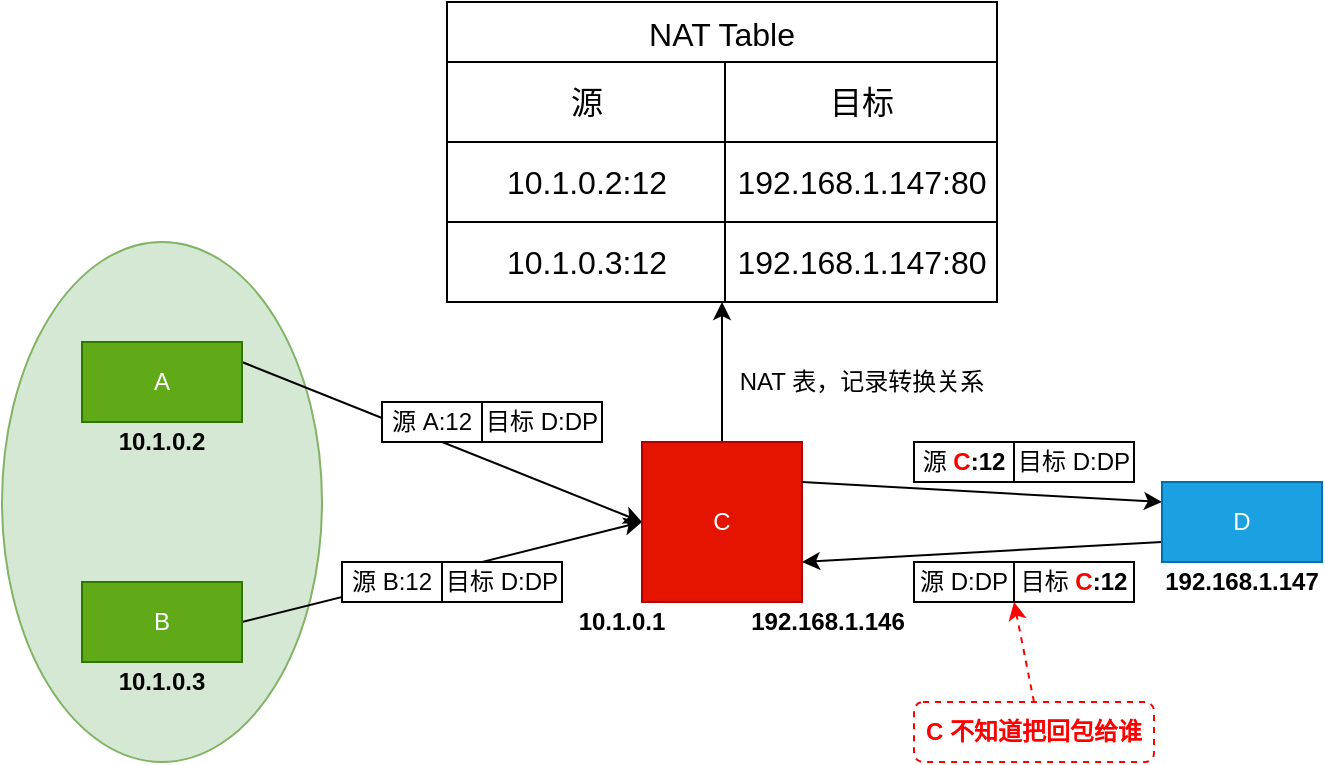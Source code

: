 <mxfile version="20.8.20" type="device"><diagram name="第 1 页" id="fhUu8j0UbEAFmrsgrQi3"><mxGraphModel dx="1259" dy="679" grid="1" gridSize="10" guides="1" tooltips="1" connect="1" arrows="1" fold="1" page="1" pageScale="1" pageWidth="827" pageHeight="1169" math="0" shadow="0"><root><mxCell id="0"/><mxCell id="1" parent="0"/><mxCell id="-54Gz4Fm3pz3N8Egt9zB-1" value="" style="ellipse;whiteSpace=wrap;html=1;fillColor=#d5e8d4;strokeColor=#82b366;" vertex="1" parent="1"><mxGeometry x="80" y="150" width="160" height="260" as="geometry"/></mxCell><mxCell id="-54Gz4Fm3pz3N8Egt9zB-2" style="rounded=0;orthogonalLoop=1;jettySize=auto;html=1;entryX=0;entryY=0.5;entryDx=0;entryDy=0;exitX=1;exitY=0.25;exitDx=0;exitDy=0;" edge="1" parent="1" source="-54Gz4Fm3pz3N8Egt9zB-3" target="-54Gz4Fm3pz3N8Egt9zB-7"><mxGeometry relative="1" as="geometry"><mxPoint x="210" y="210" as="sourcePoint"/><mxPoint x="370" y="290" as="targetPoint"/></mxGeometry></mxCell><mxCell id="-54Gz4Fm3pz3N8Egt9zB-3" value="A" style="rounded=0;whiteSpace=wrap;html=1;fillColor=#60a917;strokeColor=#2D7600;fontColor=#ffffff;" vertex="1" parent="1"><mxGeometry x="120" y="200" width="80" height="40" as="geometry"/></mxCell><mxCell id="-54Gz4Fm3pz3N8Egt9zB-32" style="rounded=0;orthogonalLoop=1;jettySize=auto;html=1;exitX=1;exitY=0.5;exitDx=0;exitDy=0;entryX=0;entryY=0.5;entryDx=0;entryDy=0;" edge="1" parent="1" source="-54Gz4Fm3pz3N8Egt9zB-4" target="-54Gz4Fm3pz3N8Egt9zB-7"><mxGeometry relative="1" as="geometry"/></mxCell><mxCell id="-54Gz4Fm3pz3N8Egt9zB-4" value="B" style="rounded=0;whiteSpace=wrap;html=1;fillColor=#60a917;strokeColor=#2D7600;fontColor=#ffffff;" vertex="1" parent="1"><mxGeometry x="120" y="320" width="80" height="40" as="geometry"/></mxCell><mxCell id="-54Gz4Fm3pz3N8Egt9zB-6" style="edgeStyle=none;rounded=0;orthogonalLoop=1;jettySize=auto;html=1;exitX=0.5;exitY=0;exitDx=0;exitDy=0;fontColor=#000000;" edge="1" parent="1" source="-54Gz4Fm3pz3N8Egt9zB-7" target="-54Gz4Fm3pz3N8Egt9zB-35"><mxGeometry relative="1" as="geometry"/></mxCell><mxCell id="-54Gz4Fm3pz3N8Egt9zB-7" value="C" style="rounded=0;whiteSpace=wrap;html=1;fillColor=#e51400;fontColor=#ffffff;strokeColor=#B20000;" vertex="1" parent="1"><mxGeometry x="400" y="250" width="80" height="80" as="geometry"/></mxCell><mxCell id="-54Gz4Fm3pz3N8Egt9zB-8" style="edgeStyle=none;rounded=0;orthogonalLoop=1;jettySize=auto;html=1;exitX=1;exitY=0.25;exitDx=0;exitDy=0;entryX=0;entryY=0.25;entryDx=0;entryDy=0;" edge="1" parent="1" source="-54Gz4Fm3pz3N8Egt9zB-7" target="-54Gz4Fm3pz3N8Egt9zB-10"><mxGeometry relative="1" as="geometry"><mxPoint x="510" y="290" as="sourcePoint"/></mxGeometry></mxCell><mxCell id="-54Gz4Fm3pz3N8Egt9zB-9" style="edgeStyle=none;rounded=0;orthogonalLoop=1;jettySize=auto;html=1;exitX=0;exitY=0.75;exitDx=0;exitDy=0;entryX=1;entryY=0.75;entryDx=0;entryDy=0;" edge="1" parent="1" source="-54Gz4Fm3pz3N8Egt9zB-10" target="-54Gz4Fm3pz3N8Egt9zB-7"><mxGeometry relative="1" as="geometry"/></mxCell><mxCell id="-54Gz4Fm3pz3N8Egt9zB-10" value="D" style="rounded=0;whiteSpace=wrap;html=1;fillColor=#1ba1e2;fontColor=#ffffff;strokeColor=#006EAF;" vertex="1" parent="1"><mxGeometry x="660" y="270" width="80" height="40" as="geometry"/></mxCell><mxCell id="-54Gz4Fm3pz3N8Egt9zB-11" value="10.1.0.1" style="text;html=1;strokeColor=none;fillColor=none;align=center;verticalAlign=middle;whiteSpace=wrap;rounded=0;fontStyle=1" vertex="1" parent="1"><mxGeometry x="360" y="330" width="60" height="20" as="geometry"/></mxCell><mxCell id="-54Gz4Fm3pz3N8Egt9zB-12" value="10.1.0.2" style="text;html=1;strokeColor=none;fillColor=none;align=center;verticalAlign=middle;whiteSpace=wrap;rounded=0;fontStyle=1" vertex="1" parent="1"><mxGeometry x="130" y="240" width="60" height="20" as="geometry"/></mxCell><mxCell id="-54Gz4Fm3pz3N8Egt9zB-13" value="10.1.0.3" style="text;html=1;strokeColor=none;fillColor=none;align=center;verticalAlign=middle;whiteSpace=wrap;rounded=0;fontStyle=1" vertex="1" parent="1"><mxGeometry x="130" y="360" width="60" height="20" as="geometry"/></mxCell><mxCell id="-54Gz4Fm3pz3N8Egt9zB-14" value="192.168.1.146" style="text;html=1;strokeColor=none;fillColor=none;align=center;verticalAlign=middle;whiteSpace=wrap;rounded=0;fontStyle=1" vertex="1" parent="1"><mxGeometry x="450" y="330" width="86" height="20" as="geometry"/></mxCell><mxCell id="-54Gz4Fm3pz3N8Egt9zB-15" value="192.168.1.147" style="text;html=1;strokeColor=none;fillColor=none;align=center;verticalAlign=middle;whiteSpace=wrap;rounded=0;fontStyle=1" vertex="1" parent="1"><mxGeometry x="660" y="310" width="80" height="20" as="geometry"/></mxCell><mxCell id="-54Gz4Fm3pz3N8Egt9zB-16" value="源 A:12" style="rounded=0;whiteSpace=wrap;html=1;" vertex="1" parent="1"><mxGeometry x="270" y="230" width="50" height="20" as="geometry"/></mxCell><mxCell id="-54Gz4Fm3pz3N8Egt9zB-17" value="目标 D:DP" style="rounded=0;whiteSpace=wrap;html=1;" vertex="1" parent="1"><mxGeometry x="320" y="230" width="60" height="20" as="geometry"/></mxCell><mxCell id="-54Gz4Fm3pz3N8Egt9zB-18" value="源 &lt;b&gt;&lt;font color=&quot;#ff0000&quot;&gt;C&lt;/font&gt;:12&lt;/b&gt;" style="rounded=0;whiteSpace=wrap;html=1;" vertex="1" parent="1"><mxGeometry x="536" y="250" width="50" height="20" as="geometry"/></mxCell><mxCell id="-54Gz4Fm3pz3N8Egt9zB-19" value="目标 D:DP" style="rounded=0;whiteSpace=wrap;html=1;" vertex="1" parent="1"><mxGeometry x="586" y="250" width="60" height="20" as="geometry"/></mxCell><mxCell id="-54Gz4Fm3pz3N8Egt9zB-20" value="源 D:DP" style="rounded=0;whiteSpace=wrap;html=1;" vertex="1" parent="1"><mxGeometry x="536" y="310" width="50" height="20" as="geometry"/></mxCell><mxCell id="-54Gz4Fm3pz3N8Egt9zB-21" value="目标 &lt;b&gt;&lt;font color=&quot;#ff0000&quot;&gt;C&lt;/font&gt;:12&lt;/b&gt;" style="rounded=0;whiteSpace=wrap;html=1;" vertex="1" parent="1"><mxGeometry x="586" y="310" width="60" height="20" as="geometry"/></mxCell><mxCell id="-54Gz4Fm3pz3N8Egt9zB-24" value="NAT Table" style="shape=table;startSize=30;container=1;collapsible=0;childLayout=tableLayout;strokeColor=default;fontSize=16;fontColor=#000000;" vertex="1" parent="1"><mxGeometry x="302.5" y="30" width="275" height="150" as="geometry"/></mxCell><mxCell id="-54Gz4Fm3pz3N8Egt9zB-25" value="" style="shape=tableRow;horizontal=0;startSize=0;swimlaneHead=0;swimlaneBody=0;strokeColor=inherit;top=0;left=0;bottom=0;right=0;collapsible=0;dropTarget=0;fillColor=none;points=[[0,0.5],[1,0.5]];portConstraint=eastwest;fontSize=16;fontColor=#000000;" vertex="1" parent="-54Gz4Fm3pz3N8Egt9zB-24"><mxGeometry y="30" width="275" height="40" as="geometry"/></mxCell><mxCell id="-54Gz4Fm3pz3N8Egt9zB-26" value="源" style="shape=partialRectangle;html=1;whiteSpace=wrap;connectable=0;strokeColor=inherit;overflow=hidden;fillColor=none;top=0;left=0;bottom=0;right=0;pointerEvents=1;fontSize=16;fontColor=#000000;" vertex="1" parent="-54Gz4Fm3pz3N8Egt9zB-25"><mxGeometry width="139" height="40" as="geometry"><mxRectangle width="139" height="40" as="alternateBounds"/></mxGeometry></mxCell><mxCell id="-54Gz4Fm3pz3N8Egt9zB-27" value="目标" style="shape=partialRectangle;html=1;whiteSpace=wrap;connectable=0;strokeColor=inherit;overflow=hidden;fillColor=none;top=0;left=0;bottom=0;right=0;pointerEvents=1;fontSize=16;fontColor=#000000;" vertex="1" parent="-54Gz4Fm3pz3N8Egt9zB-25"><mxGeometry x="139" width="136" height="40" as="geometry"><mxRectangle width="136" height="40" as="alternateBounds"/></mxGeometry></mxCell><mxCell id="-54Gz4Fm3pz3N8Egt9zB-28" value="" style="shape=tableRow;horizontal=0;startSize=0;swimlaneHead=0;swimlaneBody=0;strokeColor=inherit;top=0;left=0;bottom=0;right=0;collapsible=0;dropTarget=0;fillColor=none;points=[[0,0.5],[1,0.5]];portConstraint=eastwest;fontSize=16;fontColor=#000000;" vertex="1" parent="-54Gz4Fm3pz3N8Egt9zB-24"><mxGeometry y="70" width="275" height="40" as="geometry"/></mxCell><mxCell id="-54Gz4Fm3pz3N8Egt9zB-29" value="10.1.0.2:12" style="shape=partialRectangle;html=1;whiteSpace=wrap;connectable=0;strokeColor=inherit;overflow=hidden;fillColor=none;top=0;left=0;bottom=0;right=0;pointerEvents=1;fontSize=16;fontColor=#000000;" vertex="1" parent="-54Gz4Fm3pz3N8Egt9zB-28"><mxGeometry width="139" height="40" as="geometry"><mxRectangle width="139" height="40" as="alternateBounds"/></mxGeometry></mxCell><mxCell id="-54Gz4Fm3pz3N8Egt9zB-30" value="192.168.1.147:80" style="shape=partialRectangle;html=1;whiteSpace=wrap;connectable=0;strokeColor=inherit;overflow=hidden;fillColor=none;top=0;left=0;bottom=0;right=0;pointerEvents=1;fontSize=16;fontColor=#000000;" vertex="1" parent="-54Gz4Fm3pz3N8Egt9zB-28"><mxGeometry x="139" width="136" height="40" as="geometry"><mxRectangle width="136" height="40" as="alternateBounds"/></mxGeometry></mxCell><mxCell id="-54Gz4Fm3pz3N8Egt9zB-35" style="shape=tableRow;horizontal=0;startSize=0;swimlaneHead=0;swimlaneBody=0;strokeColor=inherit;top=0;left=0;bottom=0;right=0;collapsible=0;dropTarget=0;fillColor=none;points=[[0,0.5],[1,0.5]];portConstraint=eastwest;fontSize=16;fontColor=#000000;" vertex="1" parent="-54Gz4Fm3pz3N8Egt9zB-24"><mxGeometry y="110" width="275" height="40" as="geometry"/></mxCell><mxCell id="-54Gz4Fm3pz3N8Egt9zB-36" value="10.1.0.3:12" style="shape=partialRectangle;html=1;whiteSpace=wrap;connectable=0;strokeColor=inherit;overflow=hidden;fillColor=none;top=0;left=0;bottom=0;right=0;pointerEvents=1;fontSize=16;fontColor=#000000;" vertex="1" parent="-54Gz4Fm3pz3N8Egt9zB-35"><mxGeometry width="139" height="40" as="geometry"><mxRectangle width="139" height="40" as="alternateBounds"/></mxGeometry></mxCell><mxCell id="-54Gz4Fm3pz3N8Egt9zB-37" value="192.168.1.147:80" style="shape=partialRectangle;html=1;whiteSpace=wrap;connectable=0;strokeColor=inherit;overflow=hidden;fillColor=none;top=0;left=0;bottom=0;right=0;pointerEvents=1;fontSize=16;fontColor=#000000;" vertex="1" parent="-54Gz4Fm3pz3N8Egt9zB-35"><mxGeometry x="139" width="136" height="40" as="geometry"><mxRectangle width="136" height="40" as="alternateBounds"/></mxGeometry></mxCell><mxCell id="-54Gz4Fm3pz3N8Egt9zB-31" value="NAT 表，记录转换关系" style="text;html=1;strokeColor=none;fillColor=none;align=center;verticalAlign=middle;whiteSpace=wrap;rounded=0;fontColor=#000000;" vertex="1" parent="1"><mxGeometry x="440" y="205" width="140" height="30" as="geometry"/></mxCell><mxCell id="-54Gz4Fm3pz3N8Egt9zB-33" value="源 B:12" style="rounded=0;whiteSpace=wrap;html=1;" vertex="1" parent="1"><mxGeometry x="250" y="310" width="50" height="20" as="geometry"/></mxCell><mxCell id="-54Gz4Fm3pz3N8Egt9zB-34" value="目标 D:DP" style="rounded=0;whiteSpace=wrap;html=1;" vertex="1" parent="1"><mxGeometry x="300" y="310" width="60" height="20" as="geometry"/></mxCell><mxCell id="-54Gz4Fm3pz3N8Egt9zB-39" style="edgeStyle=none;rounded=0;orthogonalLoop=1;jettySize=auto;html=1;exitX=0.5;exitY=0;exitDx=0;exitDy=0;entryX=0;entryY=1;entryDx=0;entryDy=0;dashed=1;fontColor=#FF0000;strokeColor=#FF0000;" edge="1" parent="1" source="-54Gz4Fm3pz3N8Egt9zB-38" target="-54Gz4Fm3pz3N8Egt9zB-21"><mxGeometry relative="1" as="geometry"/></mxCell><mxCell id="-54Gz4Fm3pz3N8Egt9zB-38" value="C 不知道把回包给谁" style="rounded=1;whiteSpace=wrap;html=1;dashed=1;strokeColor=#FF0000;fontColor=#FF0000;fontStyle=1" vertex="1" parent="1"><mxGeometry x="536" y="380" width="120" height="30" as="geometry"/></mxCell></root></mxGraphModel></diagram></mxfile>